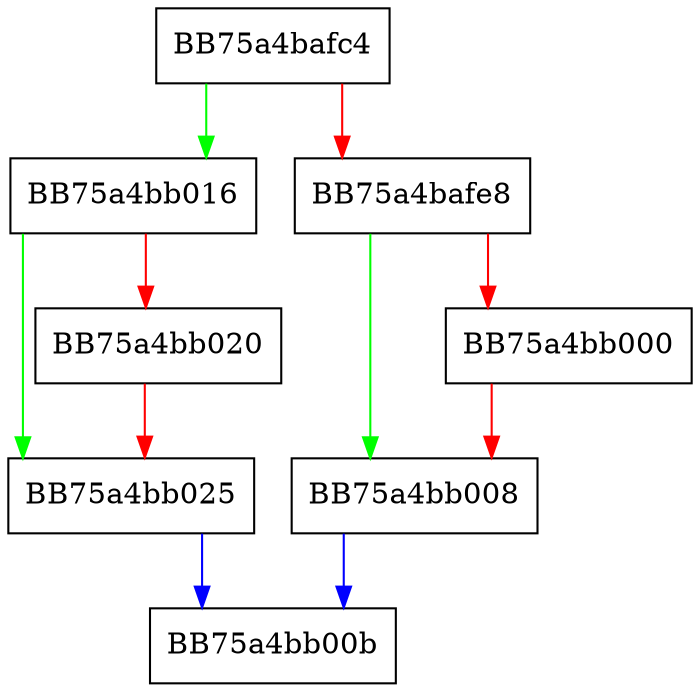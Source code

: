 digraph IsDuplicateFileChange {
  node [shape="box"];
  graph [splines=ortho];
  BB75a4bafc4 -> BB75a4bb016 [color="green"];
  BB75a4bafc4 -> BB75a4bafe8 [color="red"];
  BB75a4bafe8 -> BB75a4bb008 [color="green"];
  BB75a4bafe8 -> BB75a4bb000 [color="red"];
  BB75a4bb000 -> BB75a4bb008 [color="red"];
  BB75a4bb008 -> BB75a4bb00b [color="blue"];
  BB75a4bb016 -> BB75a4bb025 [color="green"];
  BB75a4bb016 -> BB75a4bb020 [color="red"];
  BB75a4bb020 -> BB75a4bb025 [color="red"];
  BB75a4bb025 -> BB75a4bb00b [color="blue"];
}